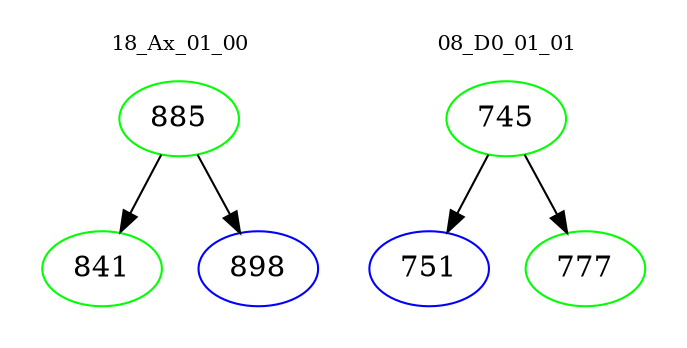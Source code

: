 digraph{
subgraph cluster_0 {
color = white
label = "18_Ax_01_00";
fontsize=10;
T0_885 [label="885", color="green"]
T0_885 -> T0_841 [color="black"]
T0_841 [label="841", color="green"]
T0_885 -> T0_898 [color="black"]
T0_898 [label="898", color="blue"]
}
subgraph cluster_1 {
color = white
label = "08_D0_01_01";
fontsize=10;
T1_745 [label="745", color="green"]
T1_745 -> T1_751 [color="black"]
T1_751 [label="751", color="blue"]
T1_745 -> T1_777 [color="black"]
T1_777 [label="777", color="green"]
}
}
